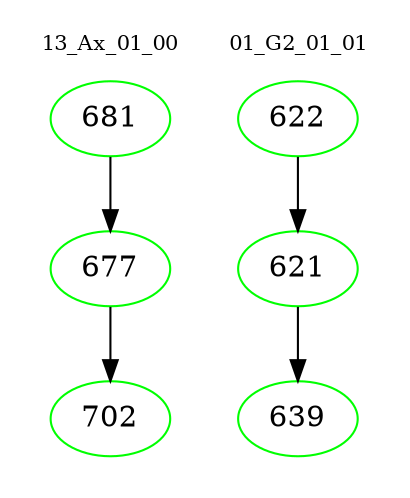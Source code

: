 digraph{
subgraph cluster_0 {
color = white
label = "13_Ax_01_00";
fontsize=10;
T0_681 [label="681", color="green"]
T0_681 -> T0_677 [color="black"]
T0_677 [label="677", color="green"]
T0_677 -> T0_702 [color="black"]
T0_702 [label="702", color="green"]
}
subgraph cluster_1 {
color = white
label = "01_G2_01_01";
fontsize=10;
T1_622 [label="622", color="green"]
T1_622 -> T1_621 [color="black"]
T1_621 [label="621", color="green"]
T1_621 -> T1_639 [color="black"]
T1_639 [label="639", color="green"]
}
}
